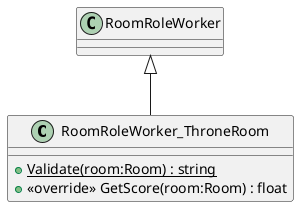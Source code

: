 @startuml
class RoomRoleWorker_ThroneRoom {
    + {static} Validate(room:Room) : string
    + <<override>> GetScore(room:Room) : float
}
RoomRoleWorker <|-- RoomRoleWorker_ThroneRoom
@enduml
